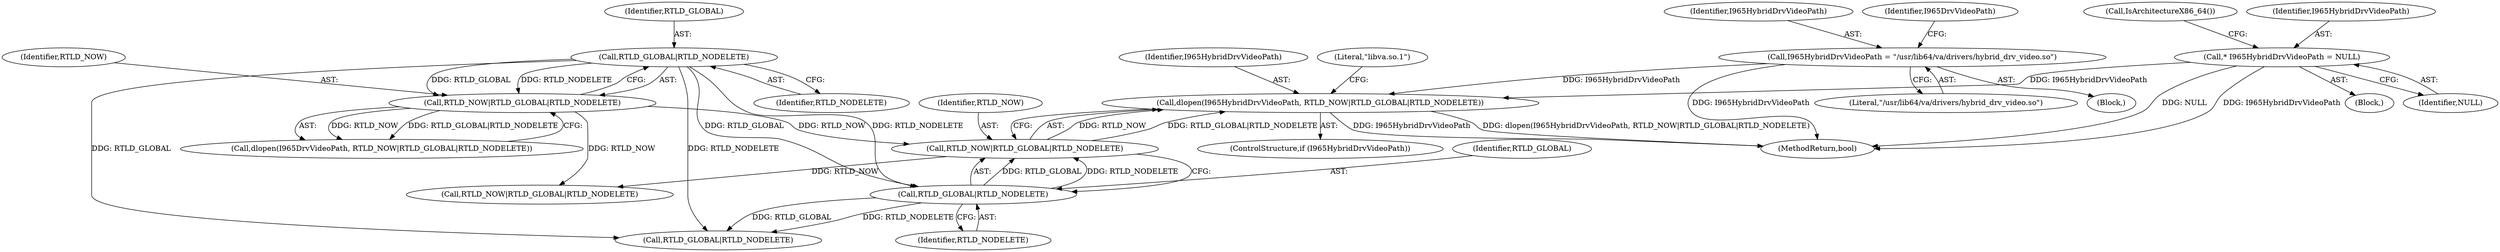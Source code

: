 digraph "0_Chrome_27c68f543e5eba779902447445dfb05ec3f5bf75_9@API" {
"1000158" [label="(Call,dlopen(I965HybridDrvVideoPath, RTLD_NOW|RTLD_GLOBAL|RTLD_NODELETE))"];
"1000139" [label="(Call,I965HybridDrvVideoPath = \"/usr/lib64/va/drivers/hybrid_drv_video.so\")"];
"1000130" [label="(Call,* I965HybridDrvVideoPath = NULL)"];
"1000160" [label="(Call,RTLD_NOW|RTLD_GLOBAL|RTLD_NODELETE)"];
"1000151" [label="(Call,RTLD_NOW|RTLD_GLOBAL|RTLD_NODELETE)"];
"1000153" [label="(Call,RTLD_GLOBAL|RTLD_NODELETE)"];
"1000162" [label="(Call,RTLD_GLOBAL|RTLD_NODELETE)"];
"1000130" [label="(Call,* I965HybridDrvVideoPath = NULL)"];
"1000163" [label="(Identifier,RTLD_GLOBAL)"];
"1000151" [label="(Call,RTLD_NOW|RTLD_GLOBAL|RTLD_NODELETE)"];
"1000167" [label="(Call,RTLD_NOW|RTLD_GLOBAL|RTLD_NODELETE)"];
"1000166" [label="(Literal,\"libva.so.1\")"];
"1000124" [label="(Block,)"];
"1000141" [label="(Literal,\"/usr/lib64/va/drivers/hybrid_drv_video.so\")"];
"1000135" [label="(Block,)"];
"1000156" [label="(ControlStructure,if (I965HybridDrvVideoPath))"];
"1000150" [label="(Identifier,I965DrvVideoPath)"];
"1000131" [label="(Identifier,I965HybridDrvVideoPath)"];
"1000152" [label="(Identifier,RTLD_NOW)"];
"1000159" [label="(Identifier,I965HybridDrvVideoPath)"];
"1000149" [label="(Call,dlopen(I965DrvVideoPath, RTLD_NOW|RTLD_GLOBAL|RTLD_NODELETE))"];
"1000161" [label="(Identifier,RTLD_NOW)"];
"1000158" [label="(Call,dlopen(I965HybridDrvVideoPath, RTLD_NOW|RTLD_GLOBAL|RTLD_NODELETE))"];
"1000181" [label="(MethodReturn,bool)"];
"1000134" [label="(Call,IsArchitectureX86_64())"];
"1000155" [label="(Identifier,RTLD_NODELETE)"];
"1000139" [label="(Call,I965HybridDrvVideoPath = \"/usr/lib64/va/drivers/hybrid_drv_video.so\")"];
"1000169" [label="(Call,RTLD_GLOBAL|RTLD_NODELETE)"];
"1000154" [label="(Identifier,RTLD_GLOBAL)"];
"1000160" [label="(Call,RTLD_NOW|RTLD_GLOBAL|RTLD_NODELETE)"];
"1000162" [label="(Call,RTLD_GLOBAL|RTLD_NODELETE)"];
"1000164" [label="(Identifier,RTLD_NODELETE)"];
"1000132" [label="(Identifier,NULL)"];
"1000153" [label="(Call,RTLD_GLOBAL|RTLD_NODELETE)"];
"1000140" [label="(Identifier,I965HybridDrvVideoPath)"];
"1000158" -> "1000156"  [label="AST: "];
"1000158" -> "1000160"  [label="CFG: "];
"1000159" -> "1000158"  [label="AST: "];
"1000160" -> "1000158"  [label="AST: "];
"1000166" -> "1000158"  [label="CFG: "];
"1000158" -> "1000181"  [label="DDG: I965HybridDrvVideoPath"];
"1000158" -> "1000181"  [label="DDG: dlopen(I965HybridDrvVideoPath, RTLD_NOW|RTLD_GLOBAL|RTLD_NODELETE)"];
"1000139" -> "1000158"  [label="DDG: I965HybridDrvVideoPath"];
"1000130" -> "1000158"  [label="DDG: I965HybridDrvVideoPath"];
"1000160" -> "1000158"  [label="DDG: RTLD_NOW"];
"1000160" -> "1000158"  [label="DDG: RTLD_GLOBAL|RTLD_NODELETE"];
"1000139" -> "1000135"  [label="AST: "];
"1000139" -> "1000141"  [label="CFG: "];
"1000140" -> "1000139"  [label="AST: "];
"1000141" -> "1000139"  [label="AST: "];
"1000150" -> "1000139"  [label="CFG: "];
"1000139" -> "1000181"  [label="DDG: I965HybridDrvVideoPath"];
"1000130" -> "1000124"  [label="AST: "];
"1000130" -> "1000132"  [label="CFG: "];
"1000131" -> "1000130"  [label="AST: "];
"1000132" -> "1000130"  [label="AST: "];
"1000134" -> "1000130"  [label="CFG: "];
"1000130" -> "1000181"  [label="DDG: NULL"];
"1000130" -> "1000181"  [label="DDG: I965HybridDrvVideoPath"];
"1000160" -> "1000162"  [label="CFG: "];
"1000161" -> "1000160"  [label="AST: "];
"1000162" -> "1000160"  [label="AST: "];
"1000151" -> "1000160"  [label="DDG: RTLD_NOW"];
"1000162" -> "1000160"  [label="DDG: RTLD_GLOBAL"];
"1000162" -> "1000160"  [label="DDG: RTLD_NODELETE"];
"1000160" -> "1000167"  [label="DDG: RTLD_NOW"];
"1000151" -> "1000149"  [label="AST: "];
"1000151" -> "1000153"  [label="CFG: "];
"1000152" -> "1000151"  [label="AST: "];
"1000153" -> "1000151"  [label="AST: "];
"1000149" -> "1000151"  [label="CFG: "];
"1000151" -> "1000149"  [label="DDG: RTLD_NOW"];
"1000151" -> "1000149"  [label="DDG: RTLD_GLOBAL|RTLD_NODELETE"];
"1000153" -> "1000151"  [label="DDG: RTLD_GLOBAL"];
"1000153" -> "1000151"  [label="DDG: RTLD_NODELETE"];
"1000151" -> "1000167"  [label="DDG: RTLD_NOW"];
"1000153" -> "1000155"  [label="CFG: "];
"1000154" -> "1000153"  [label="AST: "];
"1000155" -> "1000153"  [label="AST: "];
"1000153" -> "1000162"  [label="DDG: RTLD_GLOBAL"];
"1000153" -> "1000162"  [label="DDG: RTLD_NODELETE"];
"1000153" -> "1000169"  [label="DDG: RTLD_GLOBAL"];
"1000153" -> "1000169"  [label="DDG: RTLD_NODELETE"];
"1000162" -> "1000164"  [label="CFG: "];
"1000163" -> "1000162"  [label="AST: "];
"1000164" -> "1000162"  [label="AST: "];
"1000162" -> "1000169"  [label="DDG: RTLD_GLOBAL"];
"1000162" -> "1000169"  [label="DDG: RTLD_NODELETE"];
}
